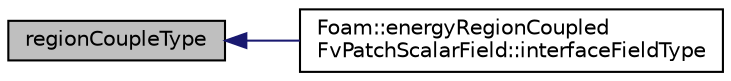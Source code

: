 digraph "regionCoupleType"
{
  bgcolor="transparent";
  edge [fontname="Helvetica",fontsize="10",labelfontname="Helvetica",labelfontsize="10"];
  node [fontname="Helvetica",fontsize="10",shape=record];
  rankdir="LR";
  Node1 [label="regionCoupleType",height=0.2,width=0.4,color="black", fillcolor="grey75", style="filled", fontcolor="black"];
  Node1 -> Node2 [dir="back",color="midnightblue",fontsize="10",style="solid",fontname="Helvetica"];
  Node2 [label="Foam::energyRegionCoupled\lFvPatchScalarField::interfaceFieldType",height=0.2,width=0.4,color="black",URL="$a00634.html#ac507c7c2dbf7fc8e8143222119e1787f",tooltip="Return the interface type. "];
}

